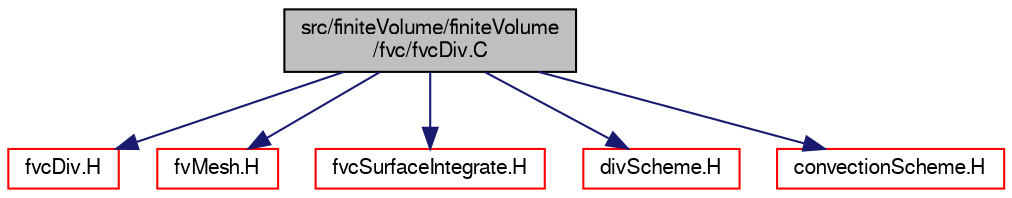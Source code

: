 digraph "src/finiteVolume/finiteVolume/fvc/fvcDiv.C"
{
  bgcolor="transparent";
  edge [fontname="FreeSans",fontsize="10",labelfontname="FreeSans",labelfontsize="10"];
  node [fontname="FreeSans",fontsize="10",shape=record];
  Node0 [label="src/finiteVolume/finiteVolume\l/fvc/fvcDiv.C",height=0.2,width=0.4,color="black", fillcolor="grey75", style="filled", fontcolor="black"];
  Node0 -> Node1 [color="midnightblue",fontsize="10",style="solid",fontname="FreeSans"];
  Node1 [label="fvcDiv.H",height=0.2,width=0.4,color="red",URL="$a02966.html",tooltip="Calculate the divergence of the given field. "];
  Node0 -> Node61 [color="midnightblue",fontsize="10",style="solid",fontname="FreeSans"];
  Node61 [label="fvMesh.H",height=0.2,width=0.4,color="red",URL="$a03533.html"];
  Node0 -> Node269 [color="midnightblue",fontsize="10",style="solid",fontname="FreeSans"];
  Node269 [label="fvcSurfaceIntegrate.H",height=0.2,width=0.4,color="red",URL="$a03044.html",tooltip="Surface integrate surfaceField creating a volField. Surface sum a surfaceField creating a volField..."];
  Node0 -> Node270 [color="midnightblue",fontsize="10",style="solid",fontname="FreeSans"];
  Node270 [label="divScheme.H",height=0.2,width=0.4,color="red",URL="$a02903.html"];
  Node0 -> Node272 [color="midnightblue",fontsize="10",style="solid",fontname="FreeSans"];
  Node272 [label="convectionScheme.H",height=0.2,width=0.4,color="red",URL="$a02768.html"];
}
